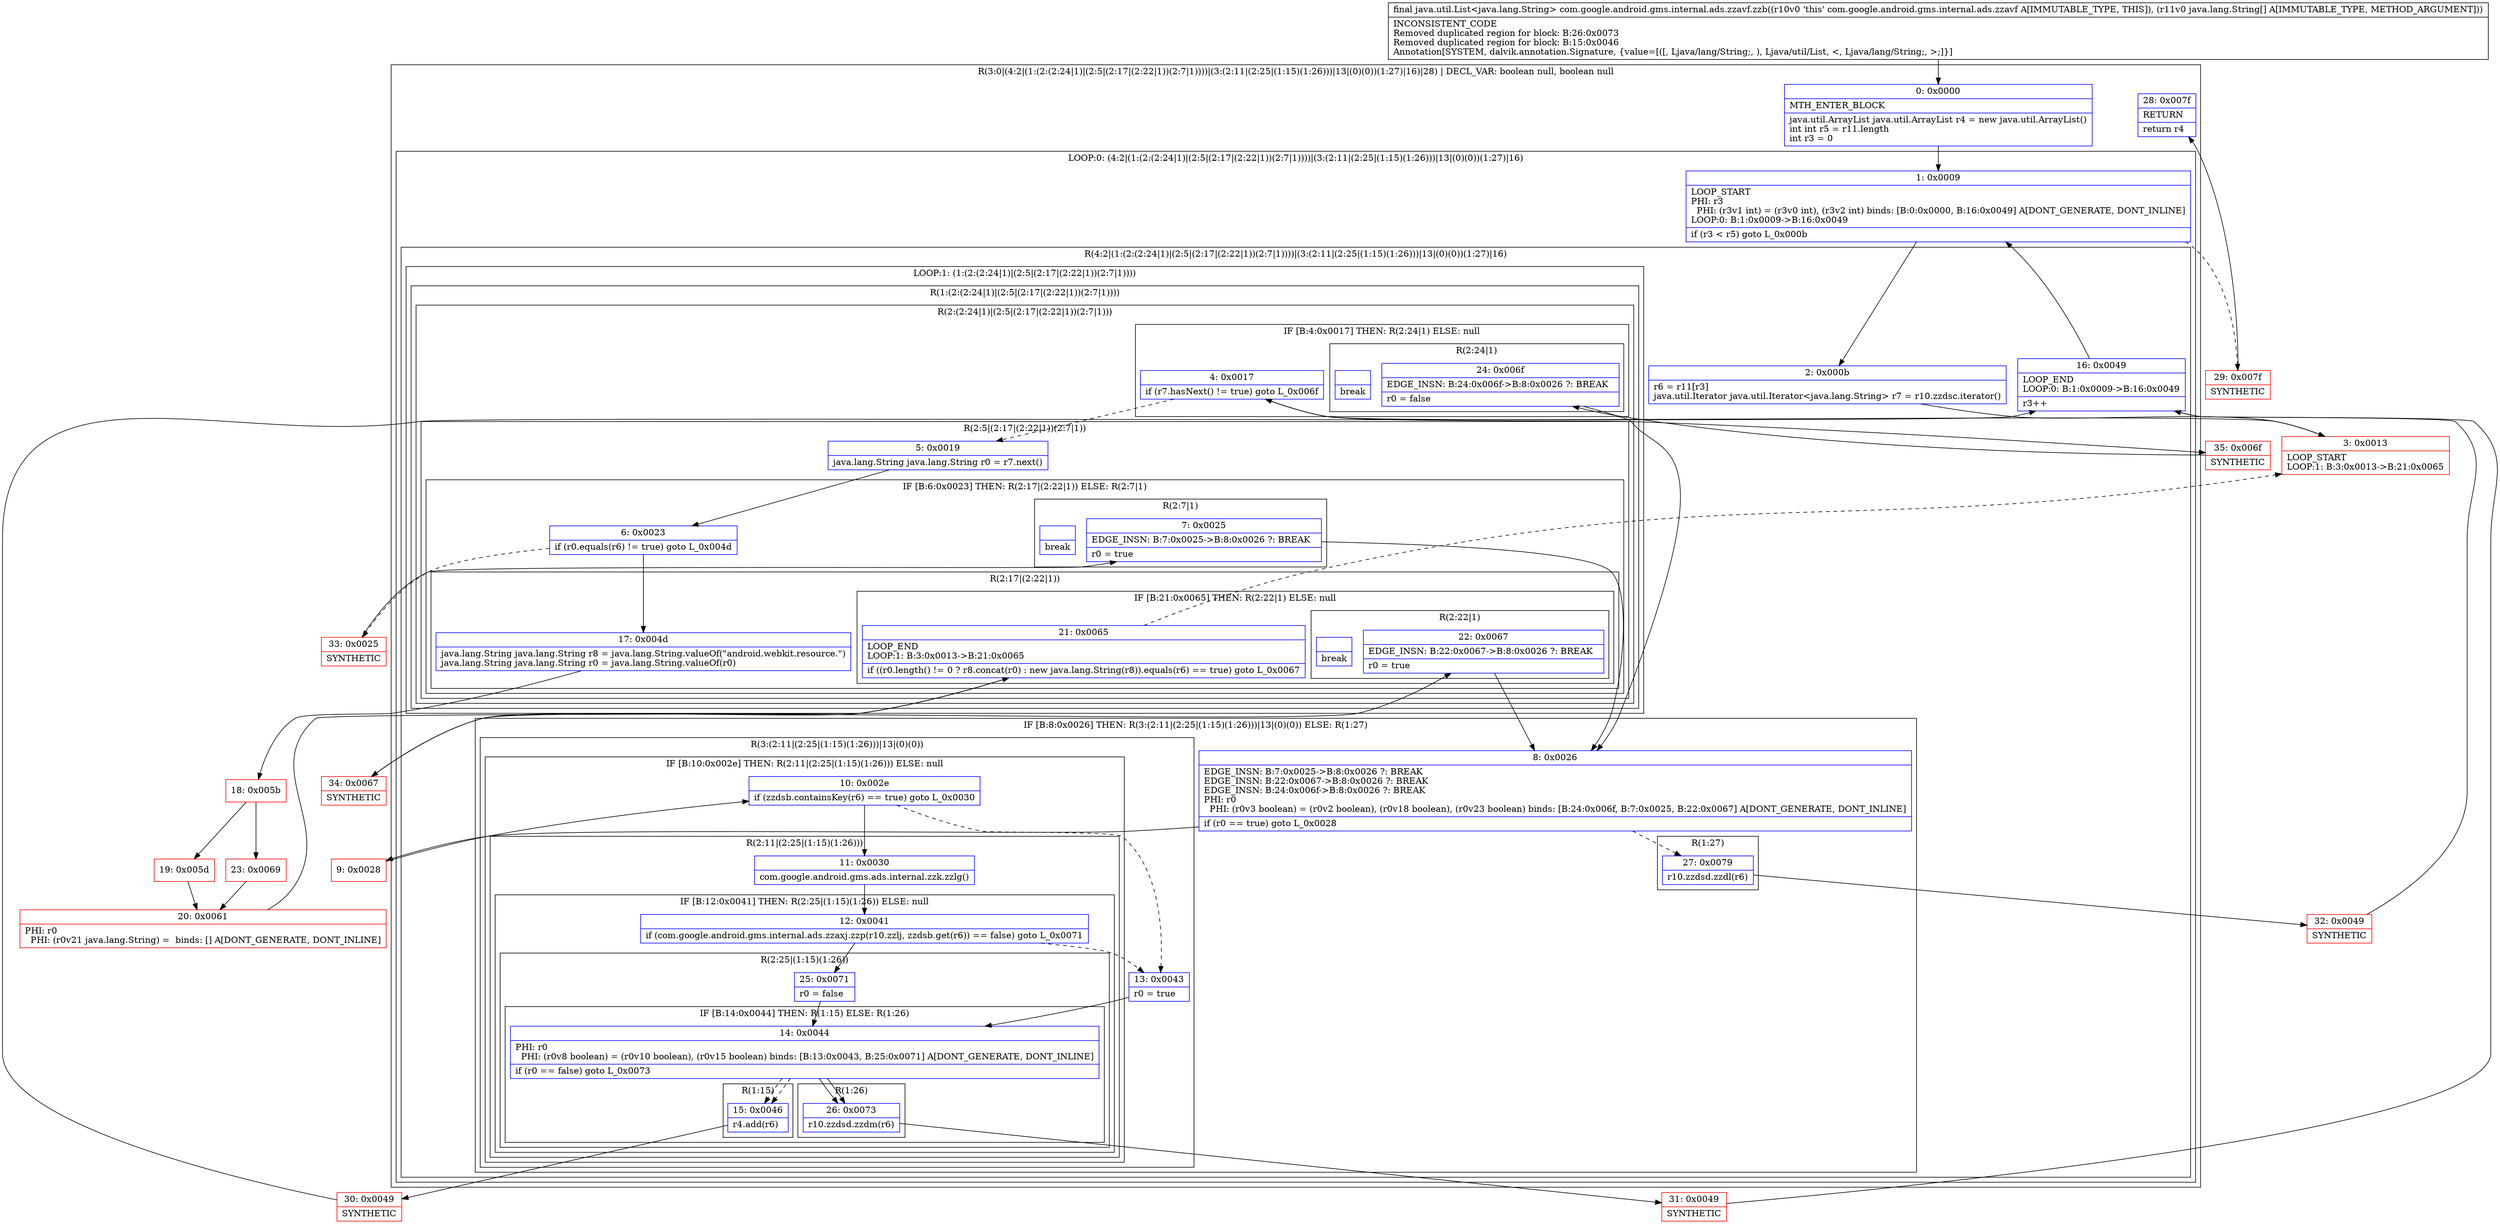 digraph "CFG forcom.google.android.gms.internal.ads.zzavf.zzb([Ljava\/lang\/String;)Ljava\/util\/List;" {
subgraph cluster_Region_1780246137 {
label = "R(3:0|(4:2|(1:(2:(2:24|1)|(2:5|(2:17|(2:22|1))(2:7|1))))|(3:(2:11|(2:25|(1:15)(1:26)))|13|(0)(0))(1:27)|16)|28) | DECL_VAR: boolean null, boolean null\l";
node [shape=record,color=blue];
Node_0 [shape=record,label="{0\:\ 0x0000|MTH_ENTER_BLOCK\l|java.util.ArrayList java.util.ArrayList r4 = new java.util.ArrayList()\lint int r5 = r11.length\lint r3 = 0\l}"];
subgraph cluster_LoopRegion_113542944 {
label = "LOOP:0: (4:2|(1:(2:(2:24|1)|(2:5|(2:17|(2:22|1))(2:7|1))))|(3:(2:11|(2:25|(1:15)(1:26)))|13|(0)(0))(1:27)|16)";
node [shape=record,color=blue];
Node_1 [shape=record,label="{1\:\ 0x0009|LOOP_START\lPHI: r3 \l  PHI: (r3v1 int) = (r3v0 int), (r3v2 int) binds: [B:0:0x0000, B:16:0x0049] A[DONT_GENERATE, DONT_INLINE]\lLOOP:0: B:1:0x0009\-\>B:16:0x0049\l|if (r3 \< r5) goto L_0x000b\l}"];
subgraph cluster_Region_296620563 {
label = "R(4:2|(1:(2:(2:24|1)|(2:5|(2:17|(2:22|1))(2:7|1))))|(3:(2:11|(2:25|(1:15)(1:26)))|13|(0)(0))(1:27)|16)";
node [shape=record,color=blue];
Node_2 [shape=record,label="{2\:\ 0x000b|r6 = r11[r3]\ljava.util.Iterator java.util.Iterator\<java.lang.String\> r7 = r10.zzdsc.iterator()\l}"];
subgraph cluster_LoopRegion_119749147 {
label = "LOOP:1: (1:(2:(2:24|1)|(2:5|(2:17|(2:22|1))(2:7|1))))";
node [shape=record,color=blue];
subgraph cluster_Region_1169125303 {
label = "R(1:(2:(2:24|1)|(2:5|(2:17|(2:22|1))(2:7|1))))";
node [shape=record,color=blue];
subgraph cluster_Region_448954166 {
label = "R(2:(2:24|1)|(2:5|(2:17|(2:22|1))(2:7|1)))";
node [shape=record,color=blue];
subgraph cluster_IfRegion_1951574287 {
label = "IF [B:4:0x0017] THEN: R(2:24|1) ELSE: null";
node [shape=record,color=blue];
Node_4 [shape=record,label="{4\:\ 0x0017|if (r7.hasNext() != true) goto L_0x006f\l}"];
subgraph cluster_Region_921989228 {
label = "R(2:24|1)";
node [shape=record,color=blue];
Node_24 [shape=record,label="{24\:\ 0x006f|EDGE_INSN: B:24:0x006f\-\>B:8:0x0026 ?: BREAK  \l|r0 = false\l}"];
Node_InsnContainer_941426377 [shape=record,label="{|break\l}"];
}
}
subgraph cluster_Region_2113152594 {
label = "R(2:5|(2:17|(2:22|1))(2:7|1))";
node [shape=record,color=blue];
Node_5 [shape=record,label="{5\:\ 0x0019|java.lang.String java.lang.String r0 = r7.next()\l}"];
subgraph cluster_IfRegion_1989877855 {
label = "IF [B:6:0x0023] THEN: R(2:17|(2:22|1)) ELSE: R(2:7|1)";
node [shape=record,color=blue];
Node_6 [shape=record,label="{6\:\ 0x0023|if (r0.equals(r6) != true) goto L_0x004d\l}"];
subgraph cluster_Region_1088808207 {
label = "R(2:17|(2:22|1))";
node [shape=record,color=blue];
Node_17 [shape=record,label="{17\:\ 0x004d|java.lang.String java.lang.String r8 = java.lang.String.valueOf(\"android.webkit.resource.\")\ljava.lang.String java.lang.String r0 = java.lang.String.valueOf(r0)\l}"];
subgraph cluster_IfRegion_2042567480 {
label = "IF [B:21:0x0065] THEN: R(2:22|1) ELSE: null";
node [shape=record,color=blue];
Node_21 [shape=record,label="{21\:\ 0x0065|LOOP_END\lLOOP:1: B:3:0x0013\-\>B:21:0x0065\l|if ((r0.length() != 0 ? r8.concat(r0) : new java.lang.String(r8)).equals(r6) == true) goto L_0x0067\l}"];
subgraph cluster_Region_919606032 {
label = "R(2:22|1)";
node [shape=record,color=blue];
Node_22 [shape=record,label="{22\:\ 0x0067|EDGE_INSN: B:22:0x0067\-\>B:8:0x0026 ?: BREAK  \l|r0 = true\l}"];
Node_InsnContainer_644878387 [shape=record,label="{|break\l}"];
}
}
}
subgraph cluster_Region_1462489643 {
label = "R(2:7|1)";
node [shape=record,color=blue];
Node_7 [shape=record,label="{7\:\ 0x0025|EDGE_INSN: B:7:0x0025\-\>B:8:0x0026 ?: BREAK  \l|r0 = true\l}"];
Node_InsnContainer_404488605 [shape=record,label="{|break\l}"];
}
}
}
}
}
}
subgraph cluster_IfRegion_288290407 {
label = "IF [B:8:0x0026] THEN: R(3:(2:11|(2:25|(1:15)(1:26)))|13|(0)(0)) ELSE: R(1:27)";
node [shape=record,color=blue];
Node_8 [shape=record,label="{8\:\ 0x0026|EDGE_INSN: B:7:0x0025\-\>B:8:0x0026 ?: BREAK  \lEDGE_INSN: B:22:0x0067\-\>B:8:0x0026 ?: BREAK  \lEDGE_INSN: B:24:0x006f\-\>B:8:0x0026 ?: BREAK  \lPHI: r0 \l  PHI: (r0v3 boolean) = (r0v2 boolean), (r0v18 boolean), (r0v23 boolean) binds: [B:24:0x006f, B:7:0x0025, B:22:0x0067] A[DONT_GENERATE, DONT_INLINE]\l|if (r0 == true) goto L_0x0028\l}"];
subgraph cluster_Region_1783264558 {
label = "R(3:(2:11|(2:25|(1:15)(1:26)))|13|(0)(0))";
node [shape=record,color=blue];
subgraph cluster_IfRegion_1104515525 {
label = "IF [B:10:0x002e] THEN: R(2:11|(2:25|(1:15)(1:26))) ELSE: null";
node [shape=record,color=blue];
Node_10 [shape=record,label="{10\:\ 0x002e|if (zzdsb.containsKey(r6) == true) goto L_0x0030\l}"];
subgraph cluster_Region_1728245828 {
label = "R(2:11|(2:25|(1:15)(1:26)))";
node [shape=record,color=blue];
Node_11 [shape=record,label="{11\:\ 0x0030|com.google.android.gms.ads.internal.zzk.zzlg()\l}"];
subgraph cluster_IfRegion_535434704 {
label = "IF [B:12:0x0041] THEN: R(2:25|(1:15)(1:26)) ELSE: null";
node [shape=record,color=blue];
Node_12 [shape=record,label="{12\:\ 0x0041|if (com.google.android.gms.internal.ads.zzaxj.zzp(r10.zzlj, zzdsb.get(r6)) == false) goto L_0x0071\l}"];
subgraph cluster_Region_2133331739 {
label = "R(2:25|(1:15)(1:26))";
node [shape=record,color=blue];
Node_25 [shape=record,label="{25\:\ 0x0071|r0 = false\l}"];
subgraph cluster_IfRegion_2031175044 {
label = "IF [B:14:0x0044] THEN: R(1:15) ELSE: R(1:26)";
node [shape=record,color=blue];
Node_14 [shape=record,label="{14\:\ 0x0044|PHI: r0 \l  PHI: (r0v8 boolean) = (r0v10 boolean), (r0v15 boolean) binds: [B:13:0x0043, B:25:0x0071] A[DONT_GENERATE, DONT_INLINE]\l|if (r0 == false) goto L_0x0073\l}"];
subgraph cluster_Region_870257282 {
label = "R(1:15)";
node [shape=record,color=blue];
Node_15 [shape=record,label="{15\:\ 0x0046|r4.add(r6)\l}"];
}
subgraph cluster_Region_338143450 {
label = "R(1:26)";
node [shape=record,color=blue];
Node_26 [shape=record,label="{26\:\ 0x0073|r10.zzdsd.zzdm(r6)\l}"];
}
}
}
}
}
}
Node_13 [shape=record,label="{13\:\ 0x0043|r0 = true\l}"];
subgraph cluster_IfRegion_1683487434 {
label = "IF [B:14:0x0044] THEN: R(0) ELSE: R(0)";
node [shape=record,color=blue];
Node_14 [shape=record,label="{14\:\ 0x0044|PHI: r0 \l  PHI: (r0v8 boolean) = (r0v10 boolean), (r0v15 boolean) binds: [B:13:0x0043, B:25:0x0071] A[DONT_GENERATE, DONT_INLINE]\l|if (r0 == false) goto L_0x0073\l}"];
subgraph cluster_Region_727463685 {
label = "R(0)";
node [shape=record,color=blue];
}
subgraph cluster_Region_1485994639 {
label = "R(0)";
node [shape=record,color=blue];
}
}
}
subgraph cluster_Region_1910138943 {
label = "R(1:27)";
node [shape=record,color=blue];
Node_27 [shape=record,label="{27\:\ 0x0079|r10.zzdsd.zzdl(r6)\l}"];
}
}
Node_16 [shape=record,label="{16\:\ 0x0049|LOOP_END\lLOOP:0: B:1:0x0009\-\>B:16:0x0049\l|r3++\l}"];
}
}
Node_28 [shape=record,label="{28\:\ 0x007f|RETURN\l|return r4\l}"];
}
Node_3 [shape=record,color=red,label="{3\:\ 0x0013|LOOP_START\lLOOP:1: B:3:0x0013\-\>B:21:0x0065\l}"];
Node_9 [shape=record,color=red,label="{9\:\ 0x0028}"];
Node_18 [shape=record,color=red,label="{18\:\ 0x005b}"];
Node_19 [shape=record,color=red,label="{19\:\ 0x005d}"];
Node_20 [shape=record,color=red,label="{20\:\ 0x0061|PHI: r0 \l  PHI: (r0v21 java.lang.String) =  binds: [] A[DONT_GENERATE, DONT_INLINE]\l}"];
Node_23 [shape=record,color=red,label="{23\:\ 0x0069}"];
Node_29 [shape=record,color=red,label="{29\:\ 0x007f|SYNTHETIC\l}"];
Node_30 [shape=record,color=red,label="{30\:\ 0x0049|SYNTHETIC\l}"];
Node_31 [shape=record,color=red,label="{31\:\ 0x0049|SYNTHETIC\l}"];
Node_32 [shape=record,color=red,label="{32\:\ 0x0049|SYNTHETIC\l}"];
Node_33 [shape=record,color=red,label="{33\:\ 0x0025|SYNTHETIC\l}"];
Node_34 [shape=record,color=red,label="{34\:\ 0x0067|SYNTHETIC\l}"];
Node_35 [shape=record,color=red,label="{35\:\ 0x006f|SYNTHETIC\l}"];
MethodNode[shape=record,label="{final java.util.List\<java.lang.String\> com.google.android.gms.internal.ads.zzavf.zzb((r10v0 'this' com.google.android.gms.internal.ads.zzavf A[IMMUTABLE_TYPE, THIS]), (r11v0 java.lang.String[] A[IMMUTABLE_TYPE, METHOD_ARGUMENT]))  | INCONSISTENT_CODE\lRemoved duplicated region for block: B:26:0x0073 \lRemoved duplicated region for block: B:15:0x0046 \lAnnotation[SYSTEM, dalvik.annotation.Signature, \{value=[([, Ljava\/lang\/String;, ), Ljava\/util\/List, \<, Ljava\/lang\/String;, \>;]\}]\l}"];
MethodNode -> Node_0;
Node_0 -> Node_1;
Node_1 -> Node_2;
Node_1 -> Node_29[style=dashed];
Node_2 -> Node_3;
Node_4 -> Node_5[style=dashed];
Node_4 -> Node_35;
Node_24 -> Node_8;
Node_5 -> Node_6;
Node_6 -> Node_17;
Node_6 -> Node_33[style=dashed];
Node_17 -> Node_18;
Node_21 -> Node_3[style=dashed];
Node_21 -> Node_34;
Node_22 -> Node_8;
Node_7 -> Node_8;
Node_8 -> Node_9;
Node_8 -> Node_27[style=dashed];
Node_10 -> Node_11;
Node_10 -> Node_13[style=dashed];
Node_11 -> Node_12;
Node_12 -> Node_13[style=dashed];
Node_12 -> Node_25;
Node_25 -> Node_14;
Node_14 -> Node_15[style=dashed];
Node_14 -> Node_26;
Node_15 -> Node_30;
Node_26 -> Node_31;
Node_13 -> Node_14;
Node_14 -> Node_15[style=dashed];
Node_14 -> Node_26;
Node_27 -> Node_32;
Node_16 -> Node_1;
Node_3 -> Node_4;
Node_9 -> Node_10;
Node_18 -> Node_19;
Node_18 -> Node_23;
Node_19 -> Node_20;
Node_20 -> Node_21;
Node_23 -> Node_20;
Node_29 -> Node_28;
Node_30 -> Node_16;
Node_31 -> Node_16;
Node_32 -> Node_16;
Node_33 -> Node_7;
Node_34 -> Node_22;
Node_35 -> Node_24;
}

